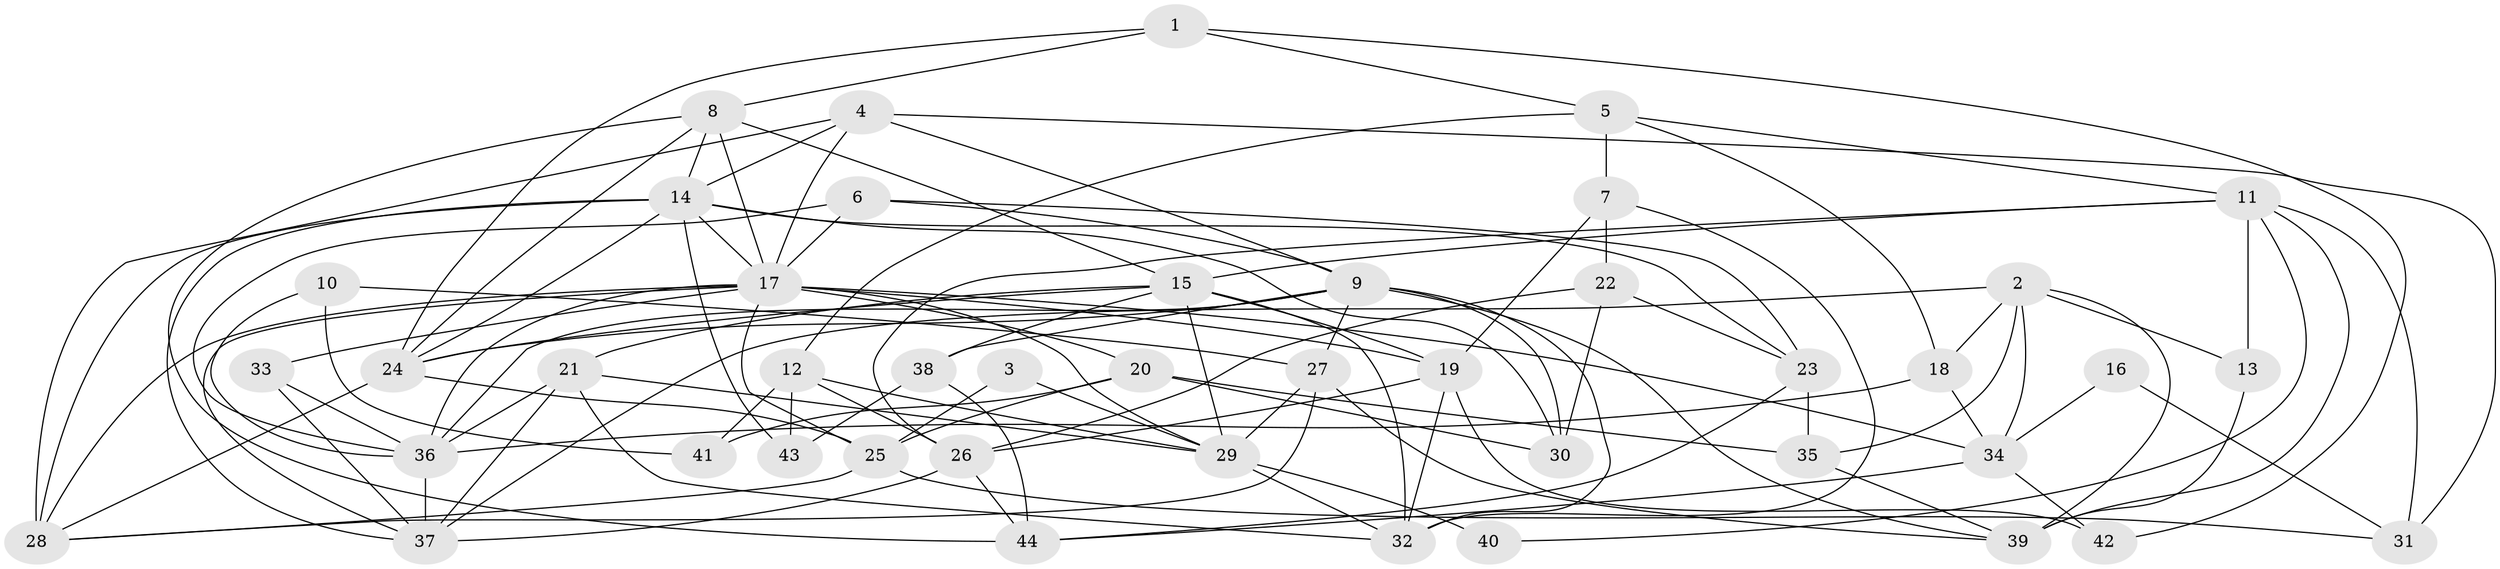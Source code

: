 // original degree distribution, {3: 0.3409090909090909, 5: 0.19318181818181818, 6: 0.07954545454545454, 4: 0.25, 2: 0.09090909090909091, 8: 0.03409090909090909, 7: 0.011363636363636364}
// Generated by graph-tools (version 1.1) at 2025/02/03/09/25 03:02:02]
// undirected, 44 vertices, 115 edges
graph export_dot {
graph [start="1"]
  node [color=gray90,style=filled];
  1;
  2;
  3;
  4;
  5;
  6;
  7;
  8;
  9;
  10;
  11;
  12;
  13;
  14;
  15;
  16;
  17;
  18;
  19;
  20;
  21;
  22;
  23;
  24;
  25;
  26;
  27;
  28;
  29;
  30;
  31;
  32;
  33;
  34;
  35;
  36;
  37;
  38;
  39;
  40;
  41;
  42;
  43;
  44;
  1 -- 5 [weight=1.0];
  1 -- 8 [weight=1.0];
  1 -- 24 [weight=1.0];
  1 -- 42 [weight=1.0];
  2 -- 13 [weight=1.0];
  2 -- 18 [weight=1.0];
  2 -- 34 [weight=1.0];
  2 -- 35 [weight=1.0];
  2 -- 37 [weight=1.0];
  2 -- 39 [weight=1.0];
  3 -- 25 [weight=1.0];
  3 -- 29 [weight=1.0];
  4 -- 9 [weight=1.0];
  4 -- 14 [weight=1.0];
  4 -- 17 [weight=1.0];
  4 -- 28 [weight=1.0];
  4 -- 31 [weight=2.0];
  5 -- 7 [weight=1.0];
  5 -- 11 [weight=1.0];
  5 -- 12 [weight=1.0];
  5 -- 18 [weight=1.0];
  6 -- 9 [weight=1.0];
  6 -- 17 [weight=1.0];
  6 -- 23 [weight=1.0];
  6 -- 36 [weight=1.0];
  7 -- 19 [weight=2.0];
  7 -- 22 [weight=1.0];
  7 -- 32 [weight=2.0];
  8 -- 14 [weight=1.0];
  8 -- 15 [weight=1.0];
  8 -- 17 [weight=1.0];
  8 -- 24 [weight=1.0];
  8 -- 44 [weight=1.0];
  9 -- 24 [weight=1.0];
  9 -- 27 [weight=1.0];
  9 -- 30 [weight=1.0];
  9 -- 32 [weight=1.0];
  9 -- 36 [weight=1.0];
  9 -- 38 [weight=1.0];
  9 -- 39 [weight=1.0];
  10 -- 27 [weight=1.0];
  10 -- 36 [weight=1.0];
  10 -- 41 [weight=1.0];
  11 -- 13 [weight=2.0];
  11 -- 15 [weight=1.0];
  11 -- 26 [weight=1.0];
  11 -- 31 [weight=1.0];
  11 -- 39 [weight=1.0];
  11 -- 40 [weight=1.0];
  12 -- 26 [weight=1.0];
  12 -- 29 [weight=1.0];
  12 -- 41 [weight=1.0];
  12 -- 43 [weight=1.0];
  13 -- 39 [weight=2.0];
  14 -- 17 [weight=1.0];
  14 -- 23 [weight=1.0];
  14 -- 24 [weight=1.0];
  14 -- 28 [weight=1.0];
  14 -- 30 [weight=1.0];
  14 -- 37 [weight=1.0];
  14 -- 43 [weight=3.0];
  15 -- 19 [weight=1.0];
  15 -- 21 [weight=1.0];
  15 -- 24 [weight=1.0];
  15 -- 29 [weight=1.0];
  15 -- 32 [weight=1.0];
  15 -- 38 [weight=1.0];
  16 -- 31 [weight=1.0];
  16 -- 34 [weight=1.0];
  17 -- 19 [weight=2.0];
  17 -- 20 [weight=1.0];
  17 -- 25 [weight=1.0];
  17 -- 28 [weight=1.0];
  17 -- 29 [weight=1.0];
  17 -- 33 [weight=1.0];
  17 -- 34 [weight=1.0];
  17 -- 36 [weight=1.0];
  17 -- 37 [weight=1.0];
  18 -- 34 [weight=1.0];
  18 -- 36 [weight=1.0];
  19 -- 26 [weight=1.0];
  19 -- 32 [weight=1.0];
  19 -- 42 [weight=1.0];
  20 -- 25 [weight=1.0];
  20 -- 30 [weight=1.0];
  20 -- 35 [weight=1.0];
  20 -- 41 [weight=1.0];
  21 -- 29 [weight=1.0];
  21 -- 32 [weight=1.0];
  21 -- 36 [weight=1.0];
  21 -- 37 [weight=1.0];
  22 -- 23 [weight=1.0];
  22 -- 26 [weight=1.0];
  22 -- 30 [weight=2.0];
  23 -- 35 [weight=1.0];
  23 -- 44 [weight=1.0];
  24 -- 25 [weight=1.0];
  24 -- 28 [weight=1.0];
  25 -- 28 [weight=1.0];
  25 -- 31 [weight=1.0];
  26 -- 37 [weight=1.0];
  26 -- 44 [weight=1.0];
  27 -- 28 [weight=1.0];
  27 -- 29 [weight=1.0];
  27 -- 39 [weight=1.0];
  29 -- 32 [weight=1.0];
  29 -- 40 [weight=2.0];
  33 -- 36 [weight=2.0];
  33 -- 37 [weight=1.0];
  34 -- 42 [weight=1.0];
  34 -- 44 [weight=1.0];
  35 -- 39 [weight=1.0];
  36 -- 37 [weight=2.0];
  38 -- 43 [weight=2.0];
  38 -- 44 [weight=1.0];
}
